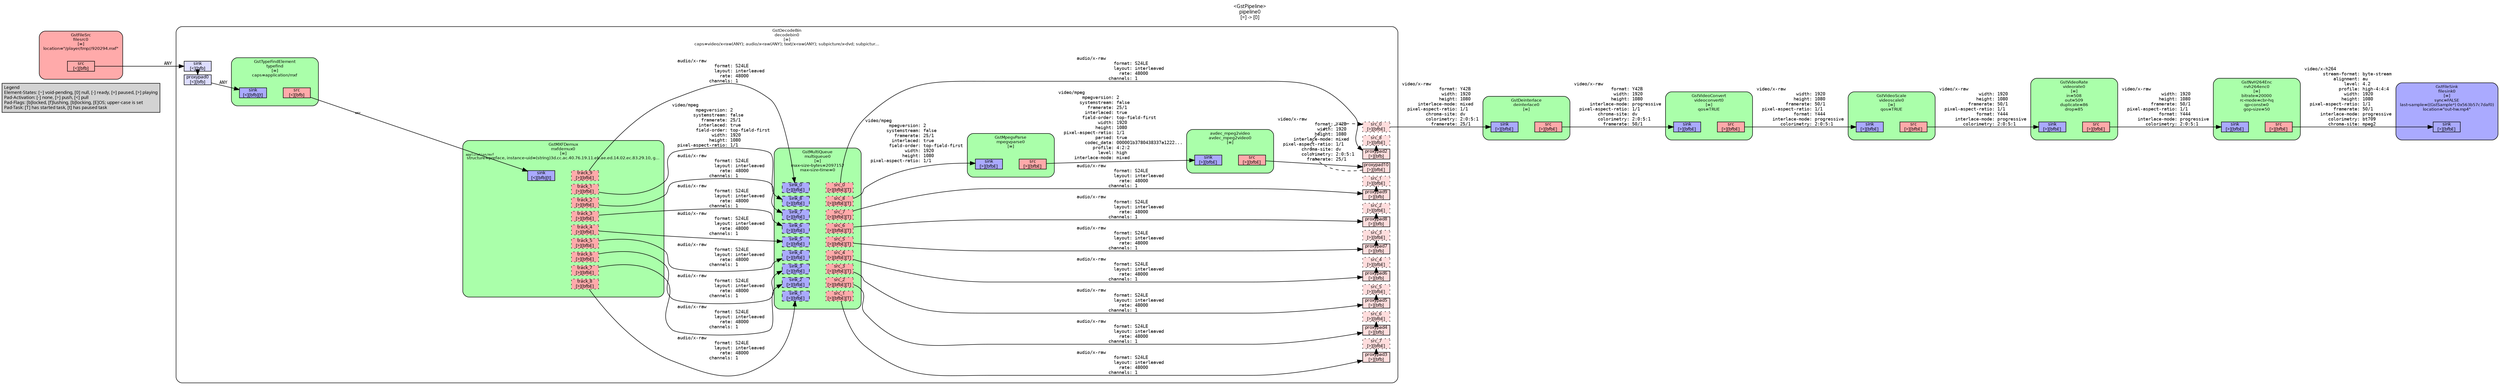 digraph pipeline {
  rankdir=LR;
  fontname="sans";
  fontsize="10";
  labelloc=t;
  nodesep=.1;
  ranksep=.2;
  label="<GstPipeline>\npipeline0\n[=] -> [0]";
  node [style="filled,rounded", shape=box, fontsize="9", fontname="sans", margin="0.0,0.0"];
  edge [labelfontsize="6", fontsize="9", fontname="monospace"];
  
  legend [
    pos="0,0!",
    margin="0.05,0.05",
    style="filled",
    label="Legend\lElement-States: [~] void-pending, [0] null, [-] ready, [=] paused, [>] playing\lPad-Activation: [-] none, [>] push, [<] pull\lPad-Flags: [b]locked, [f]lushing, [b]locking, [E]OS; upper-case is set\lPad-Task: [T] has started task, [t] has paused task\l",
  ];
  subgraph cluster_filesink0_0x563b57cd1cf0 {
    fontname="Bitstream Vera Sans";
    fontsize="8";
    style="filled,rounded";
    color=black;
    label="GstFileSink\nfilesink0\n[=]\nsync=FALSE\nlast-sample=((GstSample*) 0x563b57c7daf0)\nlocation=\"out-hw.mp4\"";
    subgraph cluster_filesink0_0x563b57cd1cf0_sink {
      label="";
      style="invis";
      filesink0_0x563b57cd1cf0_sink_0x563b57ef80b0 [color=black, fillcolor="#aaaaff", label="sink\n[>][bfbE]", height="0.2", style="filled,solid"];
    }

    fillcolor="#aaaaff";
  }

  subgraph cluster_nvh264enc0_0x563b580995d0 {
    fontname="Bitstream Vera Sans";
    fontsize="8";
    style="filled,rounded";
    color=black;
    label="GstNvH264Enc\nnvh264enc0\n[=]\nbitrate=20000\nrc-mode=cbr-hq\nqp-const=0\ngop-size=50";
    subgraph cluster_nvh264enc0_0x563b580995d0_sink {
      label="";
      style="invis";
      nvh264enc0_0x563b580995d0_sink_0x563b57c83b50 [color=black, fillcolor="#aaaaff", label="sink\n[>][bfbE]", height="0.2", style="filled,solid"];
    }

    subgraph cluster_nvh264enc0_0x563b580995d0_src {
      label="";
      style="invis";
      nvh264enc0_0x563b580995d0_src_0x563b57c83da0 [color=black, fillcolor="#ffaaaa", label="src\n[>][bfbE]", height="0.2", style="filled,solid"];
    }

    nvh264enc0_0x563b580995d0_sink_0x563b57c83b50 -> nvh264enc0_0x563b580995d0_src_0x563b57c83da0 [style="invis"];
    fillcolor="#aaffaa";
  }

  nvh264enc0_0x563b580995d0_src_0x563b57c83da0 -> filesink0_0x563b57cd1cf0_sink_0x563b57ef80b0 [label="video/x-h264\l       stream-format: byte-stream\l           alignment: au\l               level: 4.2\l             profile: high-4:4:4\l               width: 1920\l              height: 1080\l  pixel-aspect-ratio: 1/1\l           framerate: 50/1\l      interlace-mode: progressive\l         colorimetry: bt709\l         chroma-site: mpeg2\l"]
  subgraph cluster_videorate0_0x563b57cc3200 {
    fontname="Bitstream Vera Sans";
    fontsize="8";
    style="filled,rounded";
    color=black;
    label="GstVideoRate\nvideorate0\n[=]\nin=508\nout=509\nduplicate=86\ndrop=85";
    subgraph cluster_videorate0_0x563b57cc3200_sink {
      label="";
      style="invis";
      videorate0_0x563b57cc3200_sink_0x563b57c836b0 [color=black, fillcolor="#aaaaff", label="sink\n[>][bfbE]", height="0.2", style="filled,solid"];
    }

    subgraph cluster_videorate0_0x563b57cc3200_src {
      label="";
      style="invis";
      videorate0_0x563b57cc3200_src_0x563b57c83900 [color=black, fillcolor="#ffaaaa", label="src\n[>][bfbE]", height="0.2", style="filled,solid"];
    }

    videorate0_0x563b57cc3200_sink_0x563b57c836b0 -> videorate0_0x563b57cc3200_src_0x563b57c83900 [style="invis"];
    fillcolor="#aaffaa";
  }

  videorate0_0x563b57cc3200_src_0x563b57c83900 -> nvh264enc0_0x563b580995d0_sink_0x563b57c83b50 [label="video/x-raw\l               width: 1920\l              height: 1080\l           framerate: 50/1\l  pixel-aspect-ratio: 1/1\l              format: Y444\l      interlace-mode: progressive\l         colorimetry: 2:0:5:1\l"]
  subgraph cluster_videoscale0_0x563b57cc00e0 {
    fontname="Bitstream Vera Sans";
    fontsize="8";
    style="filled,rounded";
    color=black;
    label="GstVideoScale\nvideoscale0\n[=]\nqos=TRUE";
    subgraph cluster_videoscale0_0x563b57cc00e0_sink {
      label="";
      style="invis";
      videoscale0_0x563b57cc00e0_sink_0x563b57c83210 [color=black, fillcolor="#aaaaff", label="sink\n[>][bfbE]", height="0.2", style="filled,solid"];
    }

    subgraph cluster_videoscale0_0x563b57cc00e0_src {
      label="";
      style="invis";
      videoscale0_0x563b57cc00e0_src_0x563b57c83460 [color=black, fillcolor="#ffaaaa", label="src\n[>][bfbE]", height="0.2", style="filled,solid"];
    }

    videoscale0_0x563b57cc00e0_sink_0x563b57c83210 -> videoscale0_0x563b57cc00e0_src_0x563b57c83460 [style="invis"];
    fillcolor="#aaffaa";
  }

  videoscale0_0x563b57cc00e0_src_0x563b57c83460 -> videorate0_0x563b57cc3200_sink_0x563b57c836b0 [label="video/x-raw\l               width: 1920\l              height: 1080\l           framerate: 50/1\l  pixel-aspect-ratio: 1/1\l              format: Y444\l      interlace-mode: progressive\l         colorimetry: 2:0:5:1\l"]
  subgraph cluster_videoconvert0_0x563b57cba4e0 {
    fontname="Bitstream Vera Sans";
    fontsize="8";
    style="filled,rounded";
    color=black;
    label="GstVideoConvert\nvideoconvert0\n[=]\nqos=TRUE";
    subgraph cluster_videoconvert0_0x563b57cba4e0_sink {
      label="";
      style="invis";
      videoconvert0_0x563b57cba4e0_sink_0x563b57c82d70 [color=black, fillcolor="#aaaaff", label="sink\n[>][bfbE]", height="0.2", style="filled,solid"];
    }

    subgraph cluster_videoconvert0_0x563b57cba4e0_src {
      label="";
      style="invis";
      videoconvert0_0x563b57cba4e0_src_0x563b57c82fc0 [color=black, fillcolor="#ffaaaa", label="src\n[>][bfbE]", height="0.2", style="filled,solid"];
    }

    videoconvert0_0x563b57cba4e0_sink_0x563b57c82d70 -> videoconvert0_0x563b57cba4e0_src_0x563b57c82fc0 [style="invis"];
    fillcolor="#aaffaa";
  }

  videoconvert0_0x563b57cba4e0_src_0x563b57c82fc0 -> videoscale0_0x563b57cc00e0_sink_0x563b57c83210 [label="video/x-raw\l               width: 1920\l              height: 1080\l           framerate: 50/1\l  pixel-aspect-ratio: 1/1\l              format: Y444\l      interlace-mode: progressive\l         colorimetry: 2:0:5:1\l"]
  subgraph cluster_deinterlace0_0x563b57cab560 {
    fontname="Bitstream Vera Sans";
    fontsize="8";
    style="filled,rounded";
    color=black;
    label="GstDeinterlace\ndeinterlace0\n[=]";
    subgraph cluster_deinterlace0_0x563b57cab560_sink {
      label="";
      style="invis";
      deinterlace0_0x563b57cab560_sink_0x563b57c828d0 [color=black, fillcolor="#aaaaff", label="sink\n[>][bfbE]", height="0.2", style="filled,solid"];
    }

    subgraph cluster_deinterlace0_0x563b57cab560_src {
      label="";
      style="invis";
      deinterlace0_0x563b57cab560_src_0x563b57c82b20 [color=black, fillcolor="#ffaaaa", label="src\n[>][bfbE]", height="0.2", style="filled,solid"];
    }

    deinterlace0_0x563b57cab560_sink_0x563b57c828d0 -> deinterlace0_0x563b57cab560_src_0x563b57c82b20 [style="invis"];
    fillcolor="#aaffaa";
  }

  deinterlace0_0x563b57cab560_src_0x563b57c82b20 -> videoconvert0_0x563b57cba4e0_sink_0x563b57c82d70 [label="video/x-raw\l              format: Y42B\l               width: 1920\l              height: 1080\l      interlace-mode: progressive\l  pixel-aspect-ratio: 1/1\l         chroma-site: dv\l         colorimetry: 2:0:5:1\l           framerate: 50/1\l"]
  subgraph cluster_decodebin0_0x563b57c90120 {
    fontname="Bitstream Vera Sans";
    fontsize="8";
    style="filled,rounded";
    color=black;
    label="GstDecodeBin\ndecodebin0\n[=]\ncaps=video/x-raw(ANY); audio/x-raw(ANY); text/x-raw(ANY); subpicture/x-dvd; subpictur…";
    subgraph cluster_decodebin0_0x563b57c90120_sink {
      label="";
      style="invis";
      _proxypad0_0x563b57c9c090 [color=black, fillcolor="#ddddff", label="proxypad0\n[<][bfb]", height="0.2", style="filled,solid"];
    decodebin0_0x563b57c90120_sink_0x563b57c98050 -> _proxypad0_0x563b57c9c090 [style=dashed, minlen=0]
      decodebin0_0x563b57c90120_sink_0x563b57c98050 [color=black, fillcolor="#ddddff", label="sink\n[<][bfb]", height="0.2", style="filled,solid"];
    }

    subgraph cluster_decodebin0_0x563b57c90120_src {
      label="";
      style="invis";
      _proxypad10_0x7fa0200b6510 [color=black, fillcolor="#ffdddd", label="proxypad10\n[>][bfbE]", height="0.2", style="filled,solid"];
    _proxypad10_0x7fa0200b6510 -> decodebin0_0x563b57c90120_src_0_0x7fa0200b4890 [style=dashed, minlen=0]
      decodebin0_0x563b57c90120_src_0_0x7fa0200b4890 [color=black, fillcolor="#ffdddd", label="src_0\n[>][bfbE]", height="0.2", style="filled,dotted"];
      _proxypad9_0x7fa0200b62b0 [color=black, fillcolor="#ffdddd", label="proxypad9\n[>][bfb]", height="0.2", style="filled,solid"];
    _proxypad9_0x7fa0200b62b0 -> decodebin0_0x563b57c90120_src_1_0x7fa0200b4600 [style=dashed, minlen=0]
      decodebin0_0x563b57c90120_src_1_0x7fa0200b4600 [color=black, fillcolor="#ffdddd", label="src_1\n[>][bfbE]", height="0.2", style="filled,dotted"];
      _proxypad8_0x7fa0200b6050 [color=black, fillcolor="#ffdddd", label="proxypad8\n[>][bfb]", height="0.2", style="filled,solid"];
    _proxypad8_0x7fa0200b6050 -> decodebin0_0x563b57c90120_src_2_0x7fa0200b4370 [style=dashed, minlen=0]
      decodebin0_0x563b57c90120_src_2_0x7fa0200b4370 [color=black, fillcolor="#ffdddd", label="src_2\n[>][bfbE]", height="0.2", style="filled,dotted"];
      _proxypad7_0x563b57c9dd10 [color=black, fillcolor="#ffdddd", label="proxypad7\n[>][bfb]", height="0.2", style="filled,solid"];
    _proxypad7_0x563b57c9dd10 -> decodebin0_0x563b57c90120_src_3_0x7fa0200b40e0 [style=dashed, minlen=0]
      decodebin0_0x563b57c90120_src_3_0x7fa0200b40e0 [color=black, fillcolor="#ffdddd", label="src_3\n[>][bfbE]", height="0.2", style="filled,dotted"];
      _proxypad6_0x563b57c9dab0 [color=black, fillcolor="#ffdddd", label="proxypad6\n[>][bfb]", height="0.2", style="filled,solid"];
    _proxypad6_0x563b57c9dab0 -> decodebin0_0x563b57c90120_src_4_0x563b57c91d80 [style=dashed, minlen=0]
      decodebin0_0x563b57c90120_src_4_0x563b57c91d80 [color=black, fillcolor="#ffdddd", label="src_4\n[>][bfbE]", height="0.2", style="filled,dotted"];
      _proxypad5_0x563b57c9d850 [color=black, fillcolor="#ffdddd", label="proxypad5\n[>][bfb]", height="0.2", style="filled,solid"];
    _proxypad5_0x563b57c9d850 -> decodebin0_0x563b57c90120_src_5_0x563b57c91af0 [style=dashed, minlen=0]
      decodebin0_0x563b57c90120_src_5_0x563b57c91af0 [color=black, fillcolor="#ffdddd", label="src_5\n[>][bfbE]", height="0.2", style="filled,dotted"];
      _proxypad4_0x563b57c9d5f0 [color=black, fillcolor="#ffdddd", label="proxypad4\n[>][bfb]", height="0.2", style="filled,solid"];
    _proxypad4_0x563b57c9d5f0 -> decodebin0_0x563b57c90120_src_6_0x563b57c91860 [style=dashed, minlen=0]
      decodebin0_0x563b57c90120_src_6_0x563b57c91860 [color=black, fillcolor="#ffdddd", label="src_6\n[>][bfbE]", height="0.2", style="filled,dotted"];
      _proxypad3_0x563b57c9d390 [color=black, fillcolor="#ffdddd", label="proxypad3\n[>][bfb]", height="0.2", style="filled,solid"];
    _proxypad3_0x563b57c9d390 -> decodebin0_0x563b57c90120_src_7_0x563b57c915d0 [style=dashed, minlen=0]
      decodebin0_0x563b57c90120_src_7_0x563b57c915d0 [color=black, fillcolor="#ffdddd", label="src_7\n[>][bfbE]", height="0.2", style="filled,dotted"];
      _proxypad2_0x563b57c9ca10 [color=black, fillcolor="#ffdddd", label="proxypad2\n[>][bfb]", height="0.2", style="filled,solid"];
    _proxypad2_0x563b57c9ca10 -> decodebin0_0x563b57c90120_src_8_0x563b57c90b90 [style=dashed, minlen=0]
      decodebin0_0x563b57c90120_src_8_0x563b57c90b90 [color=black, fillcolor="#ffdddd", label="src_8\n[>][bfbE]", height="0.2", style="filled,dotted"];
    }

    decodebin0_0x563b57c90120_sink_0x563b57c98050 -> decodebin0_0x563b57c90120_src_0_0x7fa0200b4890 [style="invis"];
    fillcolor="#ffffff";
    subgraph cluster_avdec_mpeg2video0_0x7f9ff414f870 {
      fontname="Bitstream Vera Sans";
      fontsize="8";
      style="filled,rounded";
      color=black;
      label="avdec_mpeg2video\navdec_mpeg2video0\n[=]";
      subgraph cluster_avdec_mpeg2video0_0x7f9ff414f870_sink {
        label="";
        style="invis";
        avdec_mpeg2video0_0x7f9ff414f870_sink_0x7fa0200be360 [color=black, fillcolor="#aaaaff", label="sink\n[>][bfbE]", height="0.2", style="filled,solid"];
      }

      subgraph cluster_avdec_mpeg2video0_0x7f9ff414f870_src {
        label="";
        style="invis";
        avdec_mpeg2video0_0x7f9ff414f870_src_0x7fa0200be5b0 [color=black, fillcolor="#ffaaaa", label="src\n[>][bfbE]", height="0.2", style="filled,solid"];
      }

      avdec_mpeg2video0_0x7f9ff414f870_sink_0x7fa0200be360 -> avdec_mpeg2video0_0x7f9ff414f870_src_0x7fa0200be5b0 [style="invis"];
      fillcolor="#aaffaa";
    }

    avdec_mpeg2video0_0x7f9ff414f870_src_0x7fa0200be5b0 -> _proxypad10_0x7fa0200b6510 [label="video/x-raw\l              format: Y42B\l               width: 1920\l              height: 1080\l      interlace-mode: mixed\l  pixel-aspect-ratio: 1/1\l         chroma-site: dv\l         colorimetry: 2:0:5:1\l           framerate: 25/1\l"]
    subgraph cluster_mpegvparse0_0x7fa0200c1630 {
      fontname="Bitstream Vera Sans";
      fontsize="8";
      style="filled,rounded";
      color=black;
      label="GstMpegvParse\nmpegvparse0\n[=]";
      subgraph cluster_mpegvparse0_0x7fa0200c1630_sink {
        label="";
        style="invis";
        mpegvparse0_0x7fa0200c1630_sink_0x7fa0200add00 [color=black, fillcolor="#aaaaff", label="sink\n[>][bfbE]", height="0.2", style="filled,solid"];
      }

      subgraph cluster_mpegvparse0_0x7fa0200c1630_src {
        label="";
        style="invis";
        mpegvparse0_0x7fa0200c1630_src_0x7fa0200be110 [color=black, fillcolor="#ffaaaa", label="src\n[>][bfbE]", height="0.2", style="filled,solid"];
      }

      mpegvparse0_0x7fa0200c1630_sink_0x7fa0200add00 -> mpegvparse0_0x7fa0200c1630_src_0x7fa0200be110 [style="invis"];
      fillcolor="#aaffaa";
    }

    mpegvparse0_0x7fa0200c1630_src_0x7fa0200be110 -> avdec_mpeg2video0_0x7f9ff414f870_sink_0x7fa0200be360 [label="video/mpeg\l         mpegversion: 2\l        systemstream: false\l           framerate: 25/1\l          interlaced: true\l         field-order: top-field-first\l               width: 1920\l              height: 1080\l  pixel-aspect-ratio: 1/1\l              parsed: true\l          codec_data: 000001b3780438337a1222...\l             profile: 4:2:2\l               level: high\l      interlace-mode: mixed\l"]
    subgraph cluster_multiqueue0_0x7fa0200181c0 {
      fontname="Bitstream Vera Sans";
      fontsize="8";
      style="filled,rounded";
      color=black;
      label="GstMultiQueue\nmultiqueue0\n[=]\nmax-size-bytes=2097152\nmax-size-time=0";
      subgraph cluster_multiqueue0_0x7fa0200181c0_sink {
        label="";
        style="invis";
        multiqueue0_0x7fa0200181c0_sink_0_0x563b57ef90e0 [color=black, fillcolor="#aaaaff", label="sink_0\n[>][bfbE]", height="0.2", style="filled,dashed"];
        multiqueue0_0x7fa0200181c0_sink_1_0x563b57ef9580 [color=black, fillcolor="#aaaaff", label="sink_1\n[>][bfbE]", height="0.2", style="filled,dashed"];
        multiqueue0_0x7fa0200181c0_sink_2_0x563b57ef9a20 [color=black, fillcolor="#aaaaff", label="sink_2\n[>][bfbE]", height="0.2", style="filled,dashed"];
        multiqueue0_0x7fa0200181c0_sink_3_0x7fa0200ac140 [color=black, fillcolor="#aaaaff", label="sink_3\n[>][bfbE]", height="0.2", style="filled,dashed"];
        multiqueue0_0x7fa0200181c0_sink_4_0x7fa0200ac5e0 [color=black, fillcolor="#aaaaff", label="sink_4\n[>][bfbE]", height="0.2", style="filled,dashed"];
        multiqueue0_0x7fa0200181c0_sink_5_0x7fa0200aca80 [color=black, fillcolor="#aaaaff", label="sink_5\n[>][bfbE]", height="0.2", style="filled,dashed"];
        multiqueue0_0x7fa0200181c0_sink_6_0x7fa0200acf20 [color=black, fillcolor="#aaaaff", label="sink_6\n[>][bfbE]", height="0.2", style="filled,dashed"];
        multiqueue0_0x7fa0200181c0_sink_7_0x7fa0200ad3c0 [color=black, fillcolor="#aaaaff", label="sink_7\n[>][bfbE]", height="0.2", style="filled,dashed"];
        multiqueue0_0x7fa0200181c0_sink_8_0x7fa0200ad860 [color=black, fillcolor="#aaaaff", label="sink_8\n[>][bfbE]", height="0.2", style="filled,dashed"];
      }

      subgraph cluster_multiqueue0_0x7fa0200181c0_src {
        label="";
        style="invis";
        multiqueue0_0x7fa0200181c0_src_0_0x563b57ef9330 [color=black, fillcolor="#ffaaaa", label="src_0\n[>][bfbE][T]", height="0.2", style="filled,dotted"];
        multiqueue0_0x7fa0200181c0_src_1_0x563b57ef97d0 [color=black, fillcolor="#ffaaaa", label="src_1\n[>][bfbE][T]", height="0.2", style="filled,dotted"];
        multiqueue0_0x7fa0200181c0_src_2_0x563b57ef9c70 [color=black, fillcolor="#ffaaaa", label="src_2\n[>][bfbE][T]", height="0.2", style="filled,dotted"];
        multiqueue0_0x7fa0200181c0_src_3_0x7fa0200ac390 [color=black, fillcolor="#ffaaaa", label="src_3\n[>][bfbE][T]", height="0.2", style="filled,dotted"];
        multiqueue0_0x7fa0200181c0_src_4_0x7fa0200ac830 [color=black, fillcolor="#ffaaaa", label="src_4\n[>][bfbE][T]", height="0.2", style="filled,dotted"];
        multiqueue0_0x7fa0200181c0_src_5_0x7fa0200accd0 [color=black, fillcolor="#ffaaaa", label="src_5\n[>][bfbE][T]", height="0.2", style="filled,dotted"];
        multiqueue0_0x7fa0200181c0_src_6_0x7fa0200ad170 [color=black, fillcolor="#ffaaaa", label="src_6\n[>][bfbE][T]", height="0.2", style="filled,dotted"];
        multiqueue0_0x7fa0200181c0_src_7_0x7fa0200ad610 [color=black, fillcolor="#ffaaaa", label="src_7\n[>][bfbE][T]", height="0.2", style="filled,dotted"];
        multiqueue0_0x7fa0200181c0_src_8_0x7fa0200adab0 [color=black, fillcolor="#ffaaaa", label="src_8\n[>][bfbE][T]", height="0.2", style="filled,dotted"];
      }

      multiqueue0_0x7fa0200181c0_sink_0_0x563b57ef90e0 -> multiqueue0_0x7fa0200181c0_src_0_0x563b57ef9330 [style="invis"];
      fillcolor="#aaffaa";
    }

    multiqueue0_0x7fa0200181c0_src_0_0x563b57ef9330 -> _proxypad2_0x563b57c9ca10 [label="audio/x-raw\l              format: S24LE\l              layout: interleaved\l                rate: 48000\l            channels: 1\l"]
    multiqueue0_0x7fa0200181c0_src_1_0x563b57ef97d0 -> _proxypad3_0x563b57c9d390 [label="audio/x-raw\l              format: S24LE\l              layout: interleaved\l                rate: 48000\l            channels: 1\l"]
    multiqueue0_0x7fa0200181c0_src_2_0x563b57ef9c70 -> _proxypad4_0x563b57c9d5f0 [label="audio/x-raw\l              format: S24LE\l              layout: interleaved\l                rate: 48000\l            channels: 1\l"]
    multiqueue0_0x7fa0200181c0_src_3_0x7fa0200ac390 -> _proxypad5_0x563b57c9d850 [label="audio/x-raw\l              format: S24LE\l              layout: interleaved\l                rate: 48000\l            channels: 1\l"]
    multiqueue0_0x7fa0200181c0_src_4_0x7fa0200ac830 -> _proxypad6_0x563b57c9dab0 [label="audio/x-raw\l              format: S24LE\l              layout: interleaved\l                rate: 48000\l            channels: 1\l"]
    multiqueue0_0x7fa0200181c0_src_5_0x7fa0200accd0 -> _proxypad7_0x563b57c9dd10 [label="audio/x-raw\l              format: S24LE\l              layout: interleaved\l                rate: 48000\l            channels: 1\l"]
    multiqueue0_0x7fa0200181c0_src_6_0x7fa0200ad170 -> _proxypad8_0x7fa0200b6050 [label="audio/x-raw\l              format: S24LE\l              layout: interleaved\l                rate: 48000\l            channels: 1\l"]
    multiqueue0_0x7fa0200181c0_src_7_0x7fa0200ad610 -> _proxypad9_0x7fa0200b62b0 [label="audio/x-raw\l              format: S24LE\l              layout: interleaved\l                rate: 48000\l            channels: 1\l"]
    multiqueue0_0x7fa0200181c0_src_8_0x7fa0200adab0 -> mpegvparse0_0x7fa0200c1630_sink_0x7fa0200add00 [label="video/mpeg\l         mpegversion: 2\l        systemstream: false\l           framerate: 25/1\l          interlaced: true\l         field-order: top-field-first\l               width: 1920\l              height: 1080\l  pixel-aspect-ratio: 1/1\l"]
    subgraph cluster_mxfdemux0_0x563b57c90dd0 {
      fontname="Bitstream Vera Sans";
      fontsize="8";
      style="filled,rounded";
      color=black;
      label="GstMXFDemux\nmxfdemux0\n[=]\nstructure=preface, instance-uid=(string)3d.cc.ac.40.76.19.11.eb.ae.ed.14.02.ec.83.29.10, g…";
      subgraph cluster_mxfdemux0_0x563b57c90dd0_sink {
        label="";
        style="invis";
        mxfdemux0_0x563b57c90dd0_sink_0x563b57ef87a0 [color=black, fillcolor="#aaaaff", label="sink\n[<][bfb][t]", height="0.2", style="filled,solid"];
      }

      subgraph cluster_mxfdemux0_0x563b57c90dd0_src {
        label="";
        style="invis";
        mxfdemux0_0x563b57c90dd0_track_9_0x7fa02004b950 [color=black, fillcolor="#ffaaaa", label="track_9\n[>][bfbE]", height="0.2", style="filled,dotted"];
        mxfdemux0_0x563b57c90dd0_track_8_0x7fa02004b660 [color=black, fillcolor="#ffaaaa", label="track_8\n[>][bfbE]", height="0.2", style="filled,dotted"];
        mxfdemux0_0x563b57c90dd0_track_7_0x7fa02004b370 [color=black, fillcolor="#ffaaaa", label="track_7\n[>][bfbE]", height="0.2", style="filled,dotted"];
        mxfdemux0_0x563b57c90dd0_track_6_0x7fa02004b080 [color=black, fillcolor="#ffaaaa", label="track_6\n[>][bfbE]", height="0.2", style="filled,dotted"];
        mxfdemux0_0x563b57c90dd0_track_5_0x7fa02004ad90 [color=black, fillcolor="#ffaaaa", label="track_5\n[>][bfbE]", height="0.2", style="filled,dotted"];
        mxfdemux0_0x563b57c90dd0_track_4_0x7fa02004aaa0 [color=black, fillcolor="#ffaaaa", label="track_4\n[>][bfbE]", height="0.2", style="filled,dotted"];
        mxfdemux0_0x563b57c90dd0_track_3_0x7fa02004a7b0 [color=black, fillcolor="#ffaaaa", label="track_3\n[>][bfbE]", height="0.2", style="filled,dotted"];
        mxfdemux0_0x563b57c90dd0_track_2_0x7fa02004a4c0 [color=black, fillcolor="#ffaaaa", label="track_2\n[>][bfbE]", height="0.2", style="filled,dotted"];
        mxfdemux0_0x563b57c90dd0_track_1_0x7fa02004a1d0 [color=black, fillcolor="#ffaaaa", label="track_1\n[>][bfbE]", height="0.2", style="filled,dotted"];
      }

      mxfdemux0_0x563b57c90dd0_sink_0x563b57ef87a0 -> mxfdemux0_0x563b57c90dd0_track_9_0x7fa02004b950 [style="invis"];
      fillcolor="#aaffaa";
    }

    mxfdemux0_0x563b57c90dd0_track_9_0x7fa02004b950 -> multiqueue0_0x7fa0200181c0_sink_0_0x563b57ef90e0 [label="audio/x-raw\l              format: S24LE\l              layout: interleaved\l                rate: 48000\l            channels: 1\l"]
    mxfdemux0_0x563b57c90dd0_track_8_0x7fa02004b660 -> multiqueue0_0x7fa0200181c0_sink_1_0x563b57ef9580 [label="audio/x-raw\l              format: S24LE\l              layout: interleaved\l                rate: 48000\l            channels: 1\l"]
    mxfdemux0_0x563b57c90dd0_track_7_0x7fa02004b370 -> multiqueue0_0x7fa0200181c0_sink_2_0x563b57ef9a20 [label="audio/x-raw\l              format: S24LE\l              layout: interleaved\l                rate: 48000\l            channels: 1\l"]
    mxfdemux0_0x563b57c90dd0_track_6_0x7fa02004b080 -> multiqueue0_0x7fa0200181c0_sink_3_0x7fa0200ac140 [label="audio/x-raw\l              format: S24LE\l              layout: interleaved\l                rate: 48000\l            channels: 1\l"]
    mxfdemux0_0x563b57c90dd0_track_5_0x7fa02004ad90 -> multiqueue0_0x7fa0200181c0_sink_4_0x7fa0200ac5e0 [label="audio/x-raw\l              format: S24LE\l              layout: interleaved\l                rate: 48000\l            channels: 1\l"]
    mxfdemux0_0x563b57c90dd0_track_4_0x7fa02004aaa0 -> multiqueue0_0x7fa0200181c0_sink_5_0x7fa0200aca80 [label="audio/x-raw\l              format: S24LE\l              layout: interleaved\l                rate: 48000\l            channels: 1\l"]
    mxfdemux0_0x563b57c90dd0_track_3_0x7fa02004a7b0 -> multiqueue0_0x7fa0200181c0_sink_6_0x7fa0200acf20 [label="audio/x-raw\l              format: S24LE\l              layout: interleaved\l                rate: 48000\l            channels: 1\l"]
    mxfdemux0_0x563b57c90dd0_track_2_0x7fa02004a4c0 -> multiqueue0_0x7fa0200181c0_sink_7_0x7fa0200ad3c0 [label="audio/x-raw\l              format: S24LE\l              layout: interleaved\l                rate: 48000\l            channels: 1\l"]
    mxfdemux0_0x563b57c90dd0_track_1_0x7fa02004a1d0 -> multiqueue0_0x7fa0200181c0_sink_8_0x7fa0200ad860 [label="video/mpeg\l         mpegversion: 2\l        systemstream: false\l           framerate: 25/1\l          interlaced: true\l         field-order: top-field-first\l               width: 1920\l              height: 1080\l  pixel-aspect-ratio: 1/1\l"]
    subgraph cluster_typefind_0x563b57c92040 {
      fontname="Bitstream Vera Sans";
      fontsize="8";
      style="filled,rounded";
      color=black;
      label="GstTypeFindElement\ntypefind\n[=]\ncaps=application/mxf";
      subgraph cluster_typefind_0x563b57c92040_sink {
        label="";
        style="invis";
        typefind_0x563b57c92040_sink_0x563b57c82430 [color=black, fillcolor="#aaaaff", label="sink\n[<][bfb][t]", height="0.2", style="filled,solid"];
      }

      subgraph cluster_typefind_0x563b57c92040_src {
        label="";
        style="invis";
        typefind_0x563b57c92040_src_0x563b57c82680 [color=black, fillcolor="#ffaaaa", label="src\n[<][bfb]", height="0.2", style="filled,solid"];
      }

      typefind_0x563b57c92040_sink_0x563b57c82430 -> typefind_0x563b57c92040_src_0x563b57c82680 [style="invis"];
      fillcolor="#aaffaa";
    }

    _proxypad0_0x563b57c9c090 -> typefind_0x563b57c92040_sink_0x563b57c82430 [label="ANY"]
    typefind_0x563b57c92040_src_0x563b57c82680 -> mxfdemux0_0x563b57c90dd0_sink_0x563b57ef87a0 [labeldistance="10", labelangle="0", label="                                                  ", taillabel="ANY", headlabel="application/mxf\l"]
  }

  decodebin0_0x563b57c90120_src_0_0x7fa0200b4890 -> deinterlace0_0x563b57cab560_sink_0x563b57c828d0 [label="video/x-raw\l              format: Y42B\l               width: 1920\l              height: 1080\l      interlace-mode: mixed\l  pixel-aspect-ratio: 1/1\l         chroma-site: dv\l         colorimetry: 2:0:5:1\l           framerate: 25/1\l"]
  subgraph cluster_filesrc0_0x563b57c80320 {
    fontname="Bitstream Vera Sans";
    fontsize="8";
    style="filled,rounded";
    color=black;
    label="GstFileSrc\nfilesrc0\n[=]\nlocation=\"/player/tmp//920294.mxf\"";
    subgraph cluster_filesrc0_0x563b57c80320_src {
      label="";
      style="invis";
      filesrc0_0x563b57c80320_src_0x563b57c821e0 [color=black, fillcolor="#ffaaaa", label="src\n[<][bfb]", height="0.2", style="filled,solid"];
    }

    fillcolor="#ffaaaa";
  }

  filesrc0_0x563b57c80320_src_0x563b57c821e0 -> decodebin0_0x563b57c90120_sink_0x563b57c98050 [label="ANY"]
}
